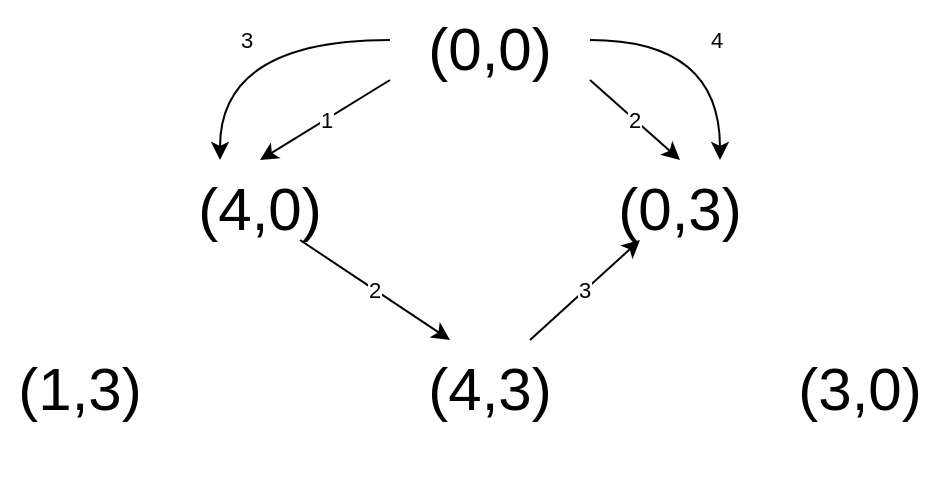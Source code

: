 <mxfile version="26.0.16">
  <diagram name="Strona-1" id="Gymj996oWL-E4kMO8k5C">
    <mxGraphModel dx="838" dy="756" grid="1" gridSize="10" guides="1" tooltips="1" connect="1" arrows="1" fold="1" page="1" pageScale="1" pageWidth="827" pageHeight="1169" math="0" shadow="0">
      <root>
        <mxCell id="0" />
        <mxCell id="1" parent="0" />
        <mxCell id="dBA57uv5i1eGS9D9UouN-4" value="1" style="rounded=0;orthogonalLoop=1;jettySize=auto;html=1;exitX=0;exitY=1;exitDx=0;exitDy=0;entryX=0.5;entryY=0;entryDx=0;entryDy=0;strokeColor=default;" edge="1" parent="1" source="dBA57uv5i1eGS9D9UouN-1" target="dBA57uv5i1eGS9D9UouN-3">
          <mxGeometry relative="1" as="geometry" />
        </mxCell>
        <mxCell id="dBA57uv5i1eGS9D9UouN-6" value="2" style="rounded=0;orthogonalLoop=1;jettySize=auto;html=1;exitX=1;exitY=1;exitDx=0;exitDy=0;entryX=0.5;entryY=0;entryDx=0;entryDy=0;" edge="1" parent="1" source="dBA57uv5i1eGS9D9UouN-1" target="dBA57uv5i1eGS9D9UouN-5">
          <mxGeometry relative="1" as="geometry" />
        </mxCell>
        <mxCell id="dBA57uv5i1eGS9D9UouN-7" value="3" style="edgeStyle=orthogonalEdgeStyle;rounded=0;orthogonalLoop=1;jettySize=auto;html=1;exitX=0;exitY=0.5;exitDx=0;exitDy=0;entryX=0.25;entryY=0;entryDx=0;entryDy=0;curved=1;" edge="1" parent="1" source="dBA57uv5i1eGS9D9UouN-1" target="dBA57uv5i1eGS9D9UouN-3">
          <mxGeometry relative="1" as="geometry" />
        </mxCell>
        <mxCell id="dBA57uv5i1eGS9D9UouN-9" value="4" style="edgeStyle=orthogonalEdgeStyle;rounded=0;orthogonalLoop=1;jettySize=auto;html=1;exitX=1;exitY=0.5;exitDx=0;exitDy=0;entryX=0.75;entryY=0;entryDx=0;entryDy=0;curved=1;" edge="1" parent="1" source="dBA57uv5i1eGS9D9UouN-1" target="dBA57uv5i1eGS9D9UouN-5">
          <mxGeometry relative="1" as="geometry" />
        </mxCell>
        <mxCell id="dBA57uv5i1eGS9D9UouN-1" value="(0,0)&lt;div&gt;&lt;br&gt;&lt;/div&gt;" style="text;html=1;align=center;verticalAlign=top;whiteSpace=wrap;rounded=0;fontSize=30;" vertex="1" parent="1">
          <mxGeometry x="315" y="160" width="100" height="40" as="geometry" />
        </mxCell>
        <mxCell id="dBA57uv5i1eGS9D9UouN-11" value="2" style="rounded=0;orthogonalLoop=1;jettySize=auto;html=1;exitX=0.75;exitY=1;exitDx=0;exitDy=0;entryX=0.25;entryY=0;entryDx=0;entryDy=0;" edge="1" parent="1" source="dBA57uv5i1eGS9D9UouN-3" target="dBA57uv5i1eGS9D9UouN-10">
          <mxGeometry relative="1" as="geometry" />
        </mxCell>
        <mxCell id="dBA57uv5i1eGS9D9UouN-3" value="(4,0)&lt;div&gt;&lt;br&gt;&lt;/div&gt;" style="text;html=1;align=center;verticalAlign=top;whiteSpace=wrap;rounded=0;fontSize=30;spacingBottom=0;" vertex="1" parent="1">
          <mxGeometry x="210" y="240" width="80" height="40" as="geometry" />
        </mxCell>
        <mxCell id="dBA57uv5i1eGS9D9UouN-5" value="(0,3)&lt;div&gt;&lt;div&gt;&lt;br&gt;&lt;/div&gt;&lt;/div&gt;" style="text;html=1;align=center;verticalAlign=top;whiteSpace=wrap;rounded=0;fontSize=30;" vertex="1" parent="1">
          <mxGeometry x="420" y="240" width="80" height="40" as="geometry" />
        </mxCell>
        <mxCell id="dBA57uv5i1eGS9D9UouN-13" value="3" style="rounded=0;orthogonalLoop=1;jettySize=auto;html=1;exitX=0.75;exitY=0;exitDx=0;exitDy=0;entryX=0.25;entryY=1;entryDx=0;entryDy=0;" edge="1" parent="1" source="dBA57uv5i1eGS9D9UouN-10" target="dBA57uv5i1eGS9D9UouN-5">
          <mxGeometry relative="1" as="geometry">
            <mxPoint x="430" y="300" as="targetPoint" />
          </mxGeometry>
        </mxCell>
        <mxCell id="dBA57uv5i1eGS9D9UouN-10" value="(4,3)&lt;div&gt;&lt;div&gt;&lt;div&gt;&lt;br&gt;&lt;/div&gt;&lt;/div&gt;&lt;/div&gt;" style="text;html=1;align=center;verticalAlign=top;whiteSpace=wrap;rounded=0;fontSize=30;" vertex="1" parent="1">
          <mxGeometry x="325" y="330" width="80" height="40" as="geometry" />
        </mxCell>
        <mxCell id="dBA57uv5i1eGS9D9UouN-14" value="(1,3)&lt;div&gt;&lt;div&gt;&lt;div&gt;&lt;br&gt;&lt;/div&gt;&lt;/div&gt;&lt;/div&gt;" style="text;html=1;align=center;verticalAlign=top;whiteSpace=wrap;rounded=0;fontSize=30;" vertex="1" parent="1">
          <mxGeometry x="120" y="330" width="80" height="40" as="geometry" />
        </mxCell>
        <mxCell id="dBA57uv5i1eGS9D9UouN-15" value="(3,0)&lt;div&gt;&lt;div&gt;&lt;div&gt;&lt;br&gt;&lt;/div&gt;&lt;/div&gt;&lt;/div&gt;" style="text;html=1;align=center;verticalAlign=top;whiteSpace=wrap;rounded=0;fontSize=30;" vertex="1" parent="1">
          <mxGeometry x="510" y="330" width="80" height="40" as="geometry" />
        </mxCell>
      </root>
    </mxGraphModel>
  </diagram>
</mxfile>
